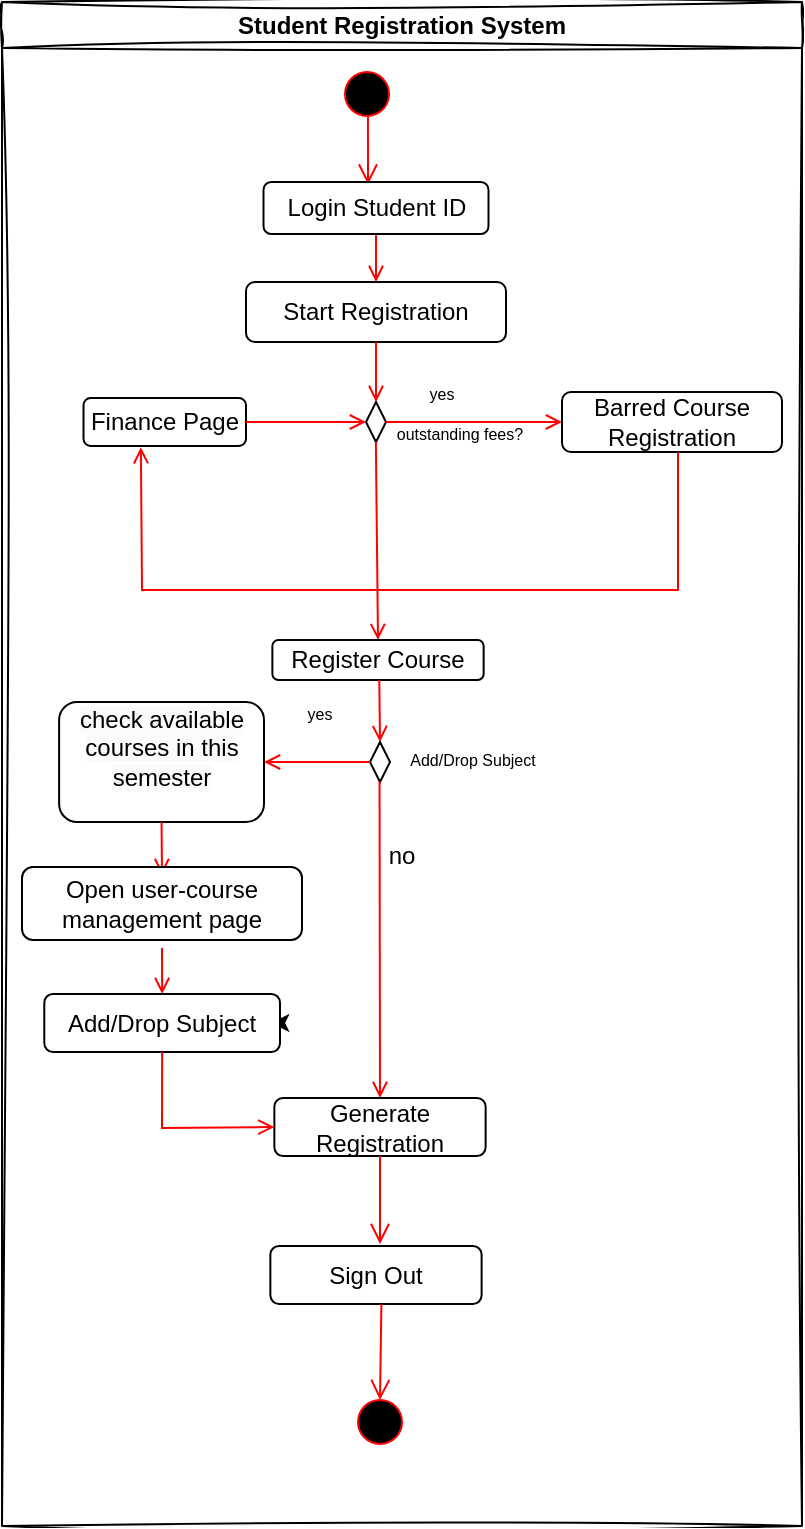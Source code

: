 <mxfile version="21.2.1" type="github">
  <diagram name="Page-1" id="e7e014a7-5840-1c2e-5031-d8a46d1fe8dd">
    <mxGraphModel dx="1506" dy="1768" grid="1" gridSize="10" guides="1" tooltips="1" connect="1" arrows="1" fold="1" page="1" pageScale="1" pageWidth="1169" pageHeight="826" background="none" math="0" shadow="0">
      <root>
        <mxCell id="0" />
        <mxCell id="1" parent="0" />
        <mxCell id="2" value="Student Registration System" style="swimlane;whiteSpace=wrap;sketch=1;curveFitting=1;jiggle=2;" parent="1" vertex="1">
          <mxGeometry x="20" y="-800" width="400" height="762" as="geometry" />
        </mxCell>
        <mxCell id="5" value="" style="ellipse;shape=startState;fillColor=#000000;strokeColor=#ff0000;" parent="2" vertex="1">
          <mxGeometry x="167.5" y="31" width="30" height="30" as="geometry" />
        </mxCell>
        <mxCell id="6" value="" style="edgeStyle=elbowEdgeStyle;elbow=horizontal;verticalAlign=bottom;endArrow=open;endSize=8;strokeColor=#FF0000;endFill=1;rounded=0;entryX=0.466;entryY=0.049;entryDx=0;entryDy=0;entryPerimeter=0;exitX=0.516;exitY=0.884;exitDx=0;exitDy=0;exitPerimeter=0;" parent="2" source="5" target="6QwdZqTsU-tDz358kY65-41" edge="1">
          <mxGeometry x="167.5" y="32" as="geometry">
            <mxPoint x="182.79" y="102" as="targetPoint" />
            <mxPoint x="181" y="60" as="sourcePoint" />
          </mxGeometry>
        </mxCell>
        <mxCell id="9" value="" style="endArrow=open;strokeColor=#FF0000;endFill=1;rounded=0;entryX=0.5;entryY=0;entryDx=0;entryDy=0;exitX=0.5;exitY=1;exitDx=0;exitDy=0;" parent="2" source="6QwdZqTsU-tDz358kY65-41" target="6QwdZqTsU-tDz358kY65-42" edge="1">
          <mxGeometry relative="1" as="geometry">
            <mxPoint x="183.43" y="120" as="sourcePoint" />
            <mxPoint x="183.43" y="180" as="targetPoint" />
          </mxGeometry>
        </mxCell>
        <mxCell id="6QwdZqTsU-tDz358kY65-41" value="Login Student ID" style="rounded=1;whiteSpace=wrap;html=1;" vertex="1" parent="2">
          <mxGeometry x="130.75" y="90" width="112.5" height="26" as="geometry" />
        </mxCell>
        <mxCell id="6QwdZqTsU-tDz358kY65-42" value="Start Registration" style="rounded=1;whiteSpace=wrap;html=1;" vertex="1" parent="2">
          <mxGeometry x="122" y="140" width="130" height="30" as="geometry" />
        </mxCell>
        <mxCell id="6QwdZqTsU-tDz358kY65-45" value="" style="rhombus;whiteSpace=wrap;html=1;" vertex="1" parent="2">
          <mxGeometry x="182" y="200" width="10" height="20" as="geometry" />
        </mxCell>
        <mxCell id="11" value="" style="endArrow=open;strokeColor=#FF0000;endFill=1;rounded=0;entryX=0.5;entryY=0;entryDx=0;entryDy=0;exitX=0.5;exitY=1;exitDx=0;exitDy=0;" parent="2" source="6QwdZqTsU-tDz358kY65-42" target="6QwdZqTsU-tDz358kY65-45" edge="1">
          <mxGeometry relative="1" as="geometry">
            <mxPoint x="182.18" y="210.0" as="sourcePoint" />
            <mxPoint x="182.18" y="265.0" as="targetPoint" />
          </mxGeometry>
        </mxCell>
        <mxCell id="6QwdZqTsU-tDz358kY65-49" value="" style="endArrow=open;strokeColor=#FF0000;endFill=1;rounded=0;exitX=1;exitY=0.5;exitDx=0;exitDy=0;" edge="1" parent="2" source="6QwdZqTsU-tDz358kY65-45">
          <mxGeometry relative="1" as="geometry">
            <mxPoint x="230" y="210" as="sourcePoint" />
            <mxPoint x="280" y="210" as="targetPoint" />
          </mxGeometry>
        </mxCell>
        <mxCell id="6QwdZqTsU-tDz358kY65-54" value="&lt;font style=&quot;font-size: 8px;&quot;&gt;yes&lt;/font&gt;" style="text;html=1;strokeColor=none;fillColor=none;align=center;verticalAlign=middle;whiteSpace=wrap;rounded=0;" vertex="1" parent="2">
          <mxGeometry x="190" y="180" width="60" height="30" as="geometry" />
        </mxCell>
        <mxCell id="6QwdZqTsU-tDz358kY65-55" value="Barred Course Registration" style="rounded=1;whiteSpace=wrap;html=1;" vertex="1" parent="2">
          <mxGeometry x="280" y="195" width="110" height="30" as="geometry" />
        </mxCell>
        <mxCell id="6QwdZqTsU-tDz358kY65-56" value="&lt;font style=&quot;font-size: 8px;&quot;&gt;outstanding fees?&lt;/font&gt;" style="text;html=1;strokeColor=none;fillColor=none;align=center;verticalAlign=middle;whiteSpace=wrap;rounded=0;" vertex="1" parent="2">
          <mxGeometry x="188.75" y="200" width="80" height="30" as="geometry" />
        </mxCell>
        <mxCell id="6QwdZqTsU-tDz358kY65-57" value="" style="endArrow=open;strokeColor=#FF0000;endFill=1;rounded=0;entryX=0.5;entryY=0;entryDx=0;entryDy=0;exitX=0.5;exitY=1;exitDx=0;exitDy=0;" edge="1" parent="2">
          <mxGeometry relative="1" as="geometry">
            <mxPoint x="186.93" y="220" as="sourcePoint" />
            <mxPoint x="188.005" y="319" as="targetPoint" />
          </mxGeometry>
        </mxCell>
        <mxCell id="6QwdZqTsU-tDz358kY65-58" value="Register Course" style="rounded=1;whiteSpace=wrap;html=1;" vertex="1" parent="2">
          <mxGeometry x="135.19" y="319" width="105.63" height="20" as="geometry" />
        </mxCell>
        <mxCell id="6QwdZqTsU-tDz358kY65-60" value="&#xa;&lt;span style=&quot;color: rgb(0, 0, 0); font-family: Helvetica; font-size: 12px; font-style: normal; font-variant-ligatures: normal; font-variant-caps: normal; font-weight: 400; letter-spacing: normal; orphans: 2; text-align: center; text-indent: 0px; text-transform: none; widows: 2; word-spacing: 0px; -webkit-text-stroke-width: 0px; background-color: rgb(251, 251, 251); text-decoration-thickness: initial; text-decoration-style: initial; text-decoration-color: initial; float: none; display: inline !important;&quot;&gt;check available courses in this semester&lt;/span&gt;&lt;br style=&quot;border-color: var(--border-color); color: rgb(0, 0, 0); font-family: Helvetica; font-size: 12px; font-style: normal; font-variant-ligatures: normal; font-variant-caps: normal; font-weight: 400; letter-spacing: normal; orphans: 2; text-align: center; text-indent: 0px; text-transform: none; widows: 2; word-spacing: 0px; -webkit-text-stroke-width: 0px; background-color: rgb(251, 251, 251); text-decoration-thickness: initial; text-decoration-style: initial; text-decoration-color: initial;&quot;&gt;&#xa;&#xa;" style="rounded=1;whiteSpace=wrap;html=1;" vertex="1" parent="2">
          <mxGeometry x="28.56" y="350" width="102.44" height="60" as="geometry" />
        </mxCell>
        <mxCell id="6QwdZqTsU-tDz358kY65-61" value="" style="rhombus;whiteSpace=wrap;html=1;" vertex="1" parent="2">
          <mxGeometry x="184" y="370" width="10" height="20" as="geometry" />
        </mxCell>
        <mxCell id="6QwdZqTsU-tDz358kY65-64" value="" style="endArrow=open;strokeColor=#FF0000;endFill=1;rounded=0;entryX=1;entryY=0.5;entryDx=0;entryDy=0;exitX=0;exitY=0.5;exitDx=0;exitDy=0;" edge="1" parent="2" source="6QwdZqTsU-tDz358kY65-61" target="6QwdZqTsU-tDz358kY65-60">
          <mxGeometry relative="1" as="geometry">
            <mxPoint x="180" y="383" as="sourcePoint" />
            <mxPoint x="130" y="379" as="targetPoint" />
          </mxGeometry>
        </mxCell>
        <mxCell id="6QwdZqTsU-tDz358kY65-66" value="&lt;font style=&quot;font-size: 8px;&quot;&gt;yes&lt;/font&gt;" style="text;html=1;strokeColor=none;fillColor=none;align=center;verticalAlign=middle;whiteSpace=wrap;rounded=0;" vertex="1" parent="2">
          <mxGeometry x="128.75" y="340" width="60" height="30" as="geometry" />
        </mxCell>
        <mxCell id="6QwdZqTsU-tDz358kY65-68" value="" style="endArrow=open;strokeColor=#FF0000;endFill=1;rounded=0;entryX=0.5;entryY=0;entryDx=0;entryDy=0;exitX=0.5;exitY=1;exitDx=0;exitDy=0;" edge="1" parent="2" source="6QwdZqTsU-tDz358kY65-60">
          <mxGeometry relative="1" as="geometry">
            <mxPoint x="79.07" y="389" as="sourcePoint" />
            <mxPoint x="80" y="436.5" as="targetPoint" />
          </mxGeometry>
        </mxCell>
        <mxCell id="6QwdZqTsU-tDz358kY65-70" value="Open user-course management page" style="rounded=1;whiteSpace=wrap;html=1;" vertex="1" parent="2">
          <mxGeometry x="10" y="432.5" width="140" height="36.5" as="geometry" />
        </mxCell>
        <mxCell id="6QwdZqTsU-tDz358kY65-71" value="" style="endArrow=open;strokeColor=#FF0000;endFill=1;rounded=0;entryX=0.5;entryY=0;entryDx=0;entryDy=0;exitX=0.478;exitY=0.981;exitDx=0;exitDy=0;exitPerimeter=0;" edge="1" parent="2" source="6QwdZqTsU-tDz358kY65-61" target="6QwdZqTsU-tDz358kY65-72">
          <mxGeometry relative="1" as="geometry">
            <mxPoint x="185" y="390" as="sourcePoint" />
            <mxPoint x="222.28" y="379.18" as="targetPoint" />
          </mxGeometry>
        </mxCell>
        <mxCell id="6QwdZqTsU-tDz358kY65-72" value="Generate Registration" style="rounded=1;whiteSpace=wrap;html=1;" vertex="1" parent="2">
          <mxGeometry x="136.18" y="548" width="105.63" height="29" as="geometry" />
        </mxCell>
        <mxCell id="6QwdZqTsU-tDz358kY65-59" value="" style="endArrow=open;strokeColor=#FF0000;endFill=1;rounded=0;exitX=0.506;exitY=1;exitDx=0;exitDy=0;exitPerimeter=0;entryX=0.5;entryY=0;entryDx=0;entryDy=0;" edge="1" parent="2" source="6QwdZqTsU-tDz358kY65-58" target="6QwdZqTsU-tDz358kY65-61">
          <mxGeometry relative="1" as="geometry">
            <mxPoint x="165.68" y="350" as="sourcePoint" />
            <mxPoint x="166" y="370" as="targetPoint" />
          </mxGeometry>
        </mxCell>
        <mxCell id="6QwdZqTsU-tDz358kY65-74" value="" style="endArrow=open;strokeColor=#FF0000;endFill=1;rounded=0;exitX=0.5;exitY=1;exitDx=0;exitDy=0;entryX=0.5;entryY=0;entryDx=0;entryDy=0;" edge="1" parent="2" target="6QwdZqTsU-tDz358kY65-75">
          <mxGeometry relative="1" as="geometry">
            <mxPoint x="80" y="473" as="sourcePoint" />
            <mxPoint x="78.375" y="496" as="targetPoint" />
          </mxGeometry>
        </mxCell>
        <mxCell id="6QwdZqTsU-tDz358kY65-79" style="edgeStyle=orthogonalEdgeStyle;rounded=0;orthogonalLoop=1;jettySize=auto;html=1;exitX=1;exitY=0.5;exitDx=0;exitDy=0;" edge="1" parent="2" source="6QwdZqTsU-tDz358kY65-75">
          <mxGeometry relative="1" as="geometry">
            <mxPoint x="134.617" y="510.383" as="targetPoint" />
          </mxGeometry>
        </mxCell>
        <mxCell id="6QwdZqTsU-tDz358kY65-75" value="Add/Drop Subject" style="rounded=1;whiteSpace=wrap;html=1;" vertex="1" parent="2">
          <mxGeometry x="21.15" y="496" width="117.85" height="29" as="geometry" />
        </mxCell>
        <mxCell id="6QwdZqTsU-tDz358kY65-76" value="" style="endArrow=open;strokeColor=#FF0000;endFill=1;rounded=0;exitX=0.5;exitY=1;exitDx=0;exitDy=0;entryX=0;entryY=0.5;entryDx=0;entryDy=0;" edge="1" parent="2" source="6QwdZqTsU-tDz358kY65-75" target="6QwdZqTsU-tDz358kY65-72">
          <mxGeometry relative="1" as="geometry">
            <mxPoint x="79.2" y="499" as="sourcePoint" />
            <mxPoint x="79.2" y="529" as="targetPoint" />
            <Array as="points">
              <mxPoint x="80" y="563" />
            </Array>
          </mxGeometry>
        </mxCell>
        <mxCell id="6QwdZqTsU-tDz358kY65-80" value="&lt;font style=&quot;font-size: 8px;&quot;&gt;Add/Drop Subject&lt;/font&gt;" style="text;html=1;strokeColor=none;fillColor=none;align=center;verticalAlign=middle;whiteSpace=wrap;rounded=0;" vertex="1" parent="2">
          <mxGeometry x="190" y="369" width="91.25" height="17" as="geometry" />
        </mxCell>
        <mxCell id="6QwdZqTsU-tDz358kY65-87" value="Finance Page" style="rounded=1;whiteSpace=wrap;html=1;" vertex="1" parent="2">
          <mxGeometry x="40.75" y="198" width="81.25" height="24" as="geometry" />
        </mxCell>
        <mxCell id="6QwdZqTsU-tDz358kY65-89" value="" style="endArrow=open;strokeColor=#FF0000;endFill=1;rounded=0;exitX=0.5;exitY=1;exitDx=0;exitDy=0;entryX=0.353;entryY=1.025;entryDx=0;entryDy=0;entryPerimeter=0;" edge="1" parent="2" target="6QwdZqTsU-tDz358kY65-87">
          <mxGeometry relative="1" as="geometry">
            <mxPoint x="338" y="225" as="sourcePoint" />
            <mxPoint x="100" y="234" as="targetPoint" />
            <Array as="points">
              <mxPoint x="338" y="294" />
              <mxPoint x="70" y="294" />
            </Array>
          </mxGeometry>
        </mxCell>
        <mxCell id="6QwdZqTsU-tDz358kY65-90" value="" style="endArrow=open;strokeColor=#FF0000;endFill=1;rounded=0;entryX=0;entryY=0.5;entryDx=0;entryDy=0;exitX=1;exitY=0.5;exitDx=0;exitDy=0;" edge="1" parent="2" source="6QwdZqTsU-tDz358kY65-87" target="6QwdZqTsU-tDz358kY65-45">
          <mxGeometry relative="1" as="geometry">
            <mxPoint x="150" y="210" as="sourcePoint" />
            <mxPoint x="150" y="240" as="targetPoint" />
          </mxGeometry>
        </mxCell>
        <mxCell id="6QwdZqTsU-tDz358kY65-91" value="no" style="text;html=1;strokeColor=none;fillColor=none;align=center;verticalAlign=middle;whiteSpace=wrap;rounded=0;" vertex="1" parent="2">
          <mxGeometry x="170" y="412" width="60" height="30" as="geometry" />
        </mxCell>
        <mxCell id="6QwdZqTsU-tDz358kY65-93" value="" style="ellipse;shape=startState;fillColor=#000000;strokeColor=#ff0000;" vertex="1" parent="2">
          <mxGeometry x="174" y="695" width="30" height="30" as="geometry" />
        </mxCell>
        <mxCell id="6QwdZqTsU-tDz358kY65-95" value="" style="edgeStyle=elbowEdgeStyle;elbow=horizontal;verticalAlign=bottom;endArrow=open;endSize=8;strokeColor=#FF0000;endFill=1;rounded=0;entryX=0.466;entryY=0.049;entryDx=0;entryDy=0;entryPerimeter=0;exitX=0.5;exitY=1;exitDx=0;exitDy=0;" edge="1" parent="2" source="6QwdZqTsU-tDz358kY65-72">
          <mxGeometry x="-76.44" y="574" as="geometry">
            <mxPoint x="189.06" y="621" as="targetPoint" />
            <mxPoint x="189.995" y="573" as="sourcePoint" />
          </mxGeometry>
        </mxCell>
        <mxCell id="6QwdZqTsU-tDz358kY65-96" value="Sign Out" style="rounded=1;whiteSpace=wrap;html=1;" vertex="1" parent="2">
          <mxGeometry x="134.18" y="622" width="105.63" height="29" as="geometry" />
        </mxCell>
        <mxCell id="6QwdZqTsU-tDz358kY65-97" value="" style="edgeStyle=elbowEdgeStyle;elbow=horizontal;verticalAlign=bottom;endArrow=open;endSize=8;strokeColor=#FF0000;endFill=1;rounded=0;entryX=0.466;entryY=0.049;entryDx=0;entryDy=0;entryPerimeter=0;exitX=0.5;exitY=1;exitDx=0;exitDy=0;" edge="1" parent="2">
          <mxGeometry x="-326.75" y="664" as="geometry">
            <mxPoint x="188.75" y="699" as="targetPoint" />
            <mxPoint x="189.69" y="651" as="sourcePoint" />
          </mxGeometry>
        </mxCell>
      </root>
    </mxGraphModel>
  </diagram>
</mxfile>
